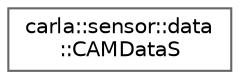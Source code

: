 digraph "类继承关系图"
{
 // INTERACTIVE_SVG=YES
 // LATEX_PDF_SIZE
  bgcolor="transparent";
  edge [fontname=Helvetica,fontsize=10,labelfontname=Helvetica,labelfontsize=10];
  node [fontname=Helvetica,fontsize=10,shape=box,height=0.2,width=0.4];
  rankdir="LR";
  Node0 [id="Node000000",label="carla::sensor::data\l::CAMDataS",height=0.2,width=0.4,color="grey40", fillcolor="white", style="filled",URL="$d6/d97/classcarla_1_1sensor_1_1data_1_1CAMDataS.html",tooltip=" "];
}
